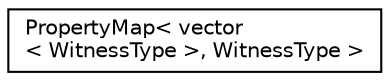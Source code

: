 digraph "Graphical Class Hierarchy"
{
 // LATEX_PDF_SIZE
  edge [fontname="Helvetica",fontsize="10",labelfontname="Helvetica",labelfontsize="10"];
  node [fontname="Helvetica",fontsize="10",shape=record];
  rankdir="LR";
  Node0 [label="PropertyMap\< vector\l\< WitnessType \>, WitnessType \>",height=0.2,width=0.4,color="black", fillcolor="white", style="filled",URL="$classPropertyMap.html",tooltip=" "];
}

